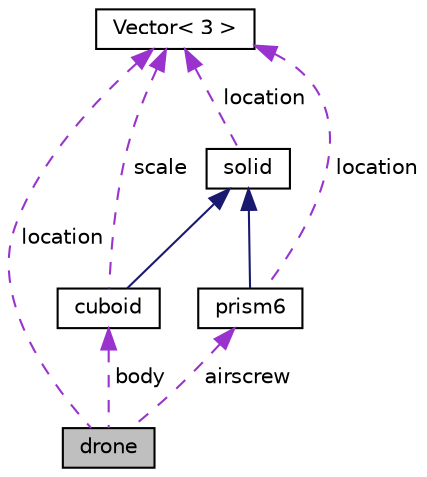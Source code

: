 digraph "drone"
{
 // LATEX_PDF_SIZE
  edge [fontname="Helvetica",fontsize="10",labelfontname="Helvetica",labelfontsize="10"];
  node [fontname="Helvetica",fontsize="10",shape=record];
  Node1 [label="drone",height=0.2,width=0.4,color="black", fillcolor="grey75", style="filled", fontcolor="black",tooltip=" "];
  Node2 -> Node1 [dir="back",color="darkorchid3",fontsize="10",style="dashed",label=" location" ,fontname="Helvetica"];
  Node2 [label="Vector\< 3 \>",height=0.2,width=0.4,color="black", fillcolor="white", style="filled",URL="$class_vector.html",tooltip=" "];
  Node3 -> Node1 [dir="back",color="darkorchid3",fontsize="10",style="dashed",label=" body" ,fontname="Helvetica"];
  Node3 [label="cuboid",height=0.2,width=0.4,color="black", fillcolor="white", style="filled",URL="$classcuboid.html",tooltip=" "];
  Node4 -> Node3 [dir="back",color="midnightblue",fontsize="10",style="solid",fontname="Helvetica"];
  Node4 [label="solid",height=0.2,width=0.4,color="black", fillcolor="white", style="filled",URL="$classsolid.html",tooltip=" "];
  Node2 -> Node4 [dir="back",color="darkorchid3",fontsize="10",style="dashed",label=" location" ,fontname="Helvetica"];
  Node2 -> Node3 [dir="back",color="darkorchid3",fontsize="10",style="dashed",label=" scale" ,fontname="Helvetica"];
  Node5 -> Node1 [dir="back",color="darkorchid3",fontsize="10",style="dashed",label=" airscrew" ,fontname="Helvetica"];
  Node5 [label="prism6",height=0.2,width=0.4,color="black", fillcolor="white", style="filled",URL="$classprism6.html",tooltip=" "];
  Node4 -> Node5 [dir="back",color="midnightblue",fontsize="10",style="solid",fontname="Helvetica"];
  Node2 -> Node5 [dir="back",color="darkorchid3",fontsize="10",style="dashed",label=" location" ,fontname="Helvetica"];
}
